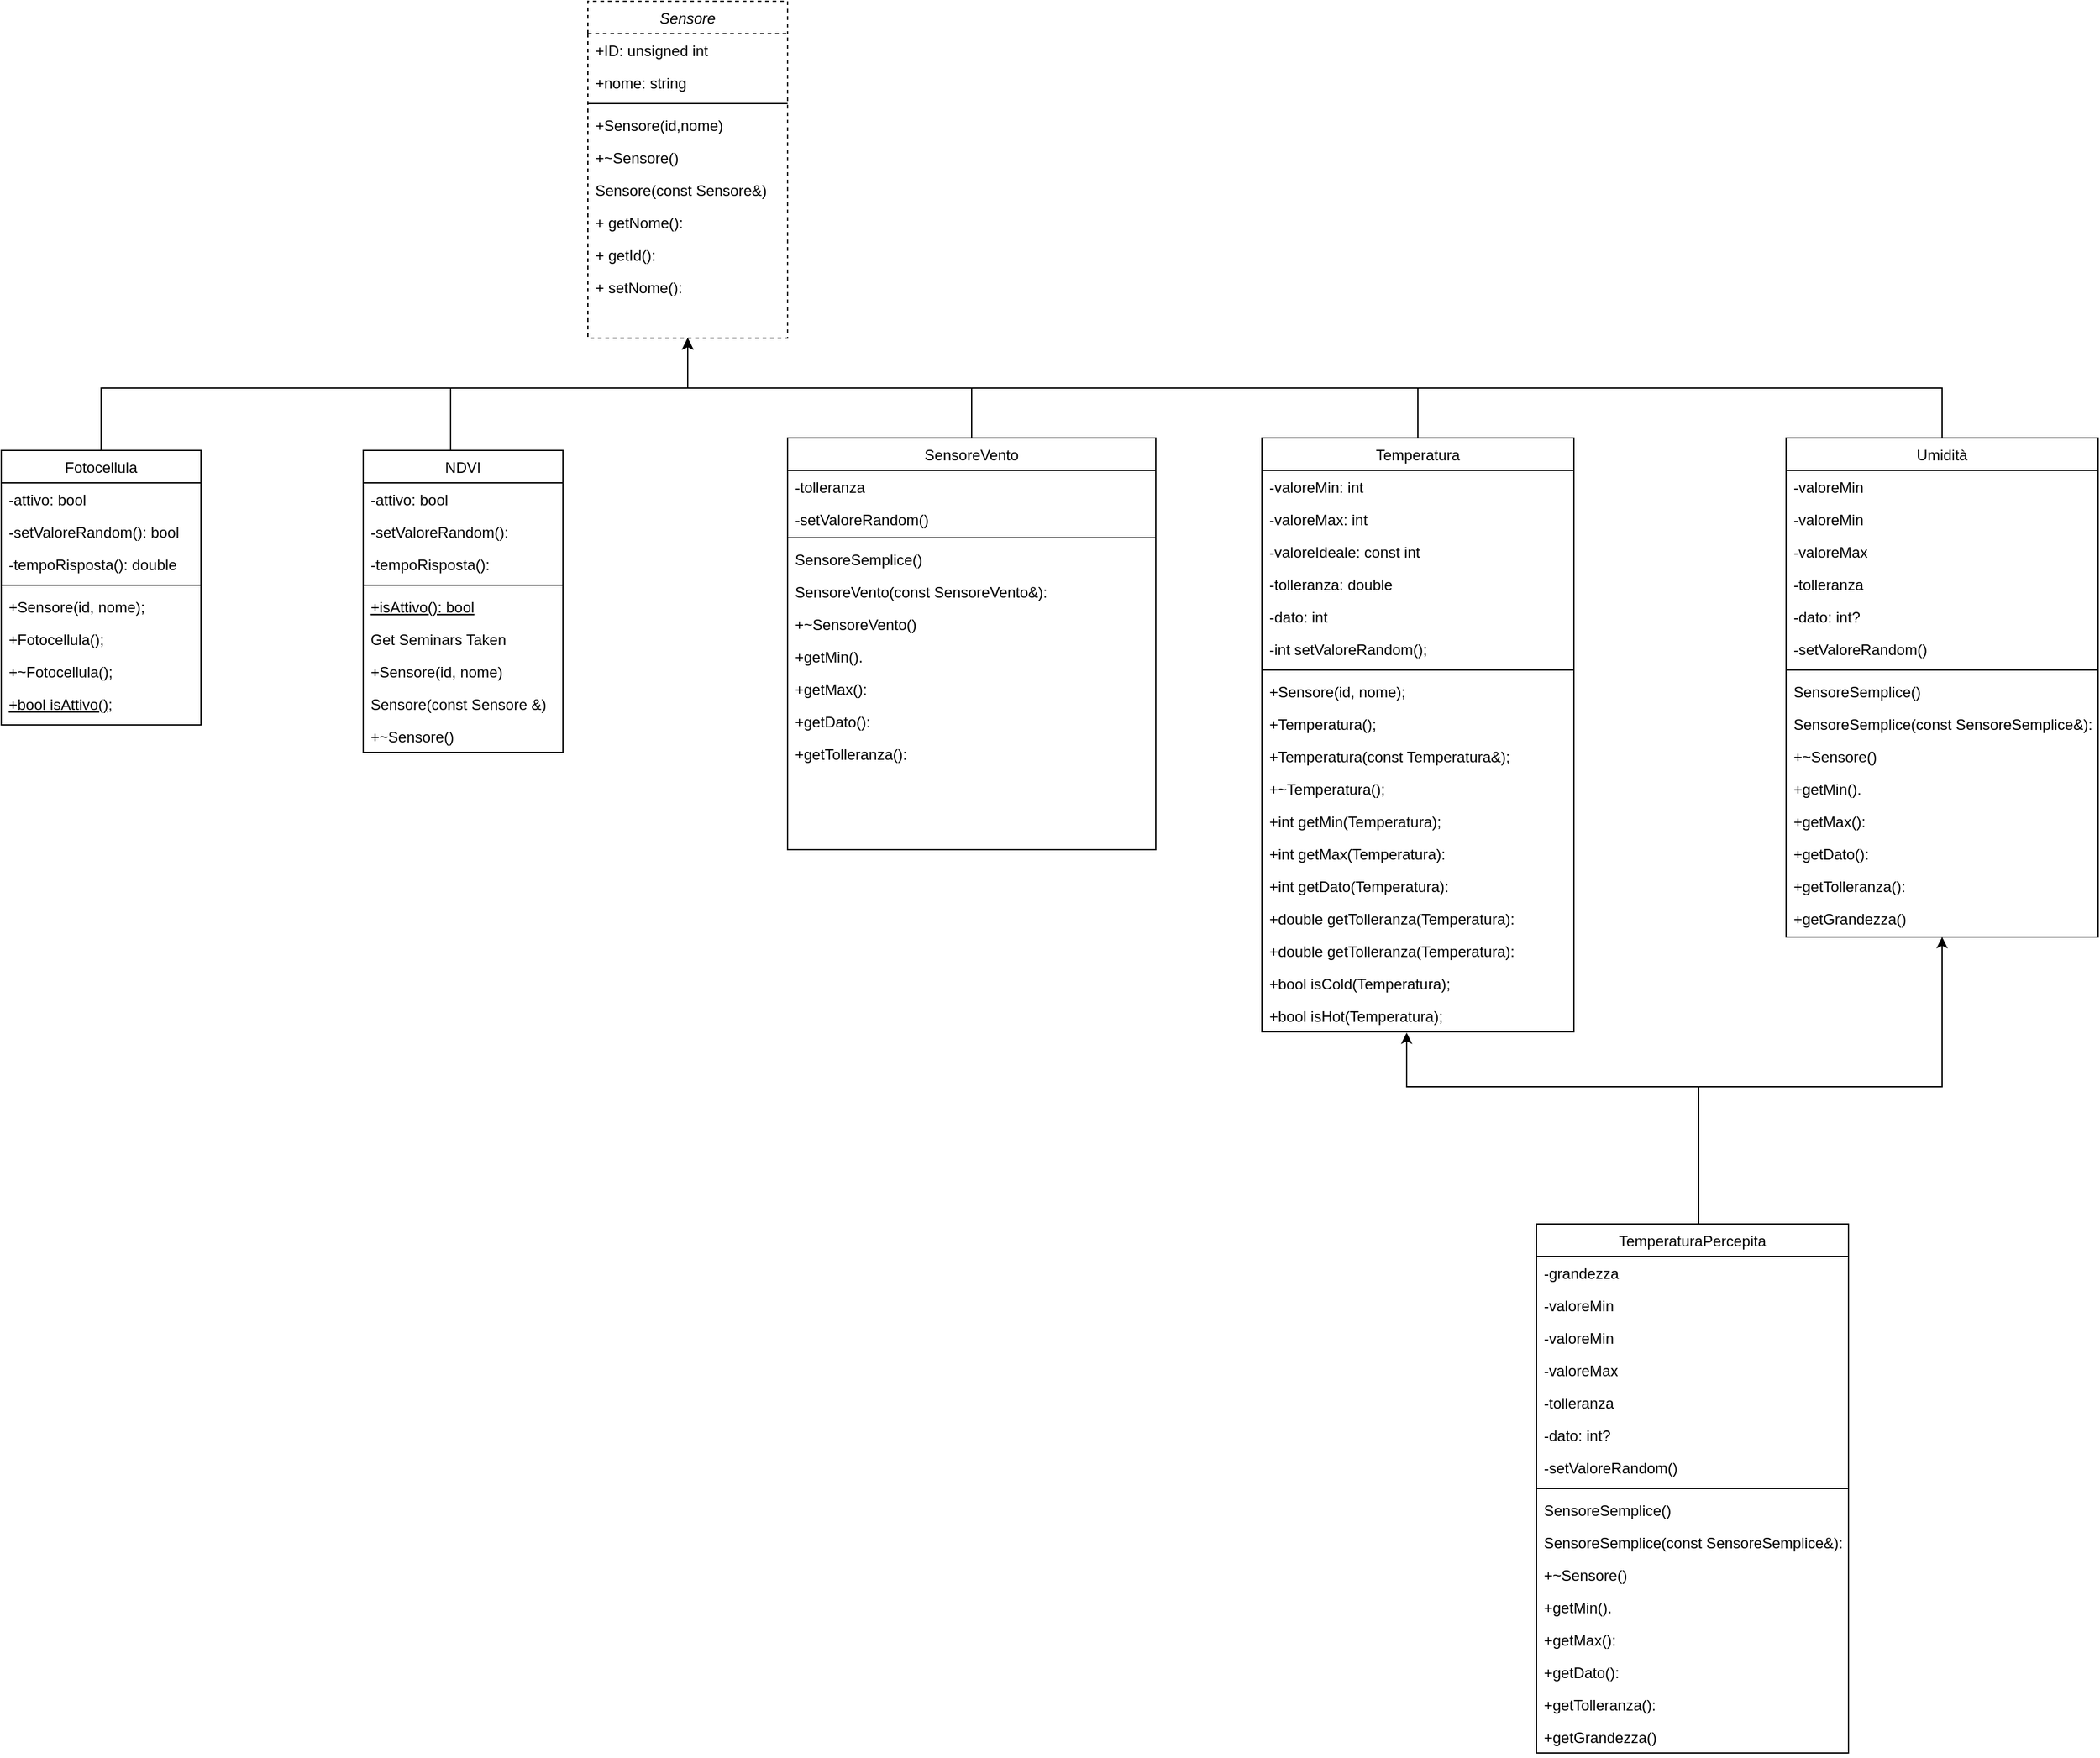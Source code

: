 <mxfile version="24.2.8" type="github">
  <diagram id="C5RBs43oDa-KdzZeNtuy" name="Page-1">
    <mxGraphModel dx="3474" dy="1287" grid="1" gridSize="10" guides="1" tooltips="1" connect="1" arrows="1" fold="1" page="1" pageScale="1" pageWidth="827" pageHeight="1169" math="0" shadow="0">
      <root>
        <mxCell id="WIyWlLk6GJQsqaUBKTNV-0" />
        <mxCell id="WIyWlLk6GJQsqaUBKTNV-1" parent="WIyWlLk6GJQsqaUBKTNV-0" />
        <mxCell id="zkfFHV4jXpPFQw0GAbJ--0" value="Sensore" style="swimlane;fontStyle=2;align=center;verticalAlign=top;childLayout=stackLayout;horizontal=1;startSize=26;horizontalStack=0;resizeParent=1;resizeLast=0;collapsible=1;marginBottom=0;rounded=0;shadow=0;strokeWidth=1;dashed=1;" parent="WIyWlLk6GJQsqaUBKTNV-1" vertex="1">
          <mxGeometry x="390" y="50" width="160" height="270" as="geometry">
            <mxRectangle x="230" y="140" width="160" height="26" as="alternateBounds" />
          </mxGeometry>
        </mxCell>
        <mxCell id="zkfFHV4jXpPFQw0GAbJ--1" value="+ID: unsigned int" style="text;align=left;verticalAlign=top;spacingLeft=4;spacingRight=4;overflow=hidden;rotatable=0;points=[[0,0.5],[1,0.5]];portConstraint=eastwest;" parent="zkfFHV4jXpPFQw0GAbJ--0" vertex="1">
          <mxGeometry y="26" width="160" height="26" as="geometry" />
        </mxCell>
        <mxCell id="zkfFHV4jXpPFQw0GAbJ--2" value="+nome: string" style="text;align=left;verticalAlign=top;spacingLeft=4;spacingRight=4;overflow=hidden;rotatable=0;points=[[0,0.5],[1,0.5]];portConstraint=eastwest;rounded=0;shadow=0;html=0;" parent="zkfFHV4jXpPFQw0GAbJ--0" vertex="1">
          <mxGeometry y="52" width="160" height="26" as="geometry" />
        </mxCell>
        <mxCell id="zkfFHV4jXpPFQw0GAbJ--4" value="" style="line;html=1;strokeWidth=1;align=left;verticalAlign=middle;spacingTop=-1;spacingLeft=3;spacingRight=3;rotatable=0;labelPosition=right;points=[];portConstraint=eastwest;" parent="zkfFHV4jXpPFQw0GAbJ--0" vertex="1">
          <mxGeometry y="78" width="160" height="8" as="geometry" />
        </mxCell>
        <mxCell id="zkfFHV4jXpPFQw0GAbJ--5" value="+Sensore(id,nome)" style="text;align=left;verticalAlign=top;spacingLeft=4;spacingRight=4;overflow=hidden;rotatable=0;points=[[0,0.5],[1,0.5]];portConstraint=eastwest;" parent="zkfFHV4jXpPFQw0GAbJ--0" vertex="1">
          <mxGeometry y="86" width="160" height="26" as="geometry" />
        </mxCell>
        <mxCell id="AxRM9cbiCT73EP6zyEeg-0" value="+~Sensore()" style="text;align=left;verticalAlign=top;spacingLeft=4;spacingRight=4;overflow=hidden;rotatable=0;points=[[0,0.5],[1,0.5]];portConstraint=eastwest;" parent="zkfFHV4jXpPFQw0GAbJ--0" vertex="1">
          <mxGeometry y="112" width="160" height="26" as="geometry" />
        </mxCell>
        <mxCell id="AxRM9cbiCT73EP6zyEeg-1" value="Sensore(const Sensore&amp;amp;)" style="text;strokeColor=none;fillColor=none;align=left;verticalAlign=top;spacingLeft=4;spacingRight=4;overflow=hidden;rotatable=0;points=[[0,0.5],[1,0.5]];portConstraint=eastwest;whiteSpace=wrap;html=1;" parent="zkfFHV4jXpPFQw0GAbJ--0" vertex="1">
          <mxGeometry y="138" width="160" height="26" as="geometry" />
        </mxCell>
        <mxCell id="AxRM9cbiCT73EP6zyEeg-2" value="+ getNome():&amp;nbsp;" style="text;strokeColor=none;fillColor=none;align=left;verticalAlign=top;spacingLeft=4;spacingRight=4;overflow=hidden;rotatable=0;points=[[0,0.5],[1,0.5]];portConstraint=eastwest;whiteSpace=wrap;html=1;" parent="zkfFHV4jXpPFQw0GAbJ--0" vertex="1">
          <mxGeometry y="164" width="160" height="26" as="geometry" />
        </mxCell>
        <mxCell id="AxRM9cbiCT73EP6zyEeg-3" value="+ getId():&amp;nbsp;" style="text;strokeColor=none;fillColor=none;align=left;verticalAlign=top;spacingLeft=4;spacingRight=4;overflow=hidden;rotatable=0;points=[[0,0.5],[1,0.5]];portConstraint=eastwest;whiteSpace=wrap;html=1;dashed=1;" parent="zkfFHV4jXpPFQw0GAbJ--0" vertex="1">
          <mxGeometry y="190" width="160" height="26" as="geometry" />
        </mxCell>
        <mxCell id="AxRM9cbiCT73EP6zyEeg-4" value="+ setNome():&amp;nbsp;" style="text;strokeColor=none;fillColor=none;align=left;verticalAlign=top;spacingLeft=4;spacingRight=4;overflow=hidden;rotatable=0;points=[[0,0.5],[1,0.5]];portConstraint=eastwest;whiteSpace=wrap;html=1;" parent="zkfFHV4jXpPFQw0GAbJ--0" vertex="1">
          <mxGeometry y="216" width="160" height="26" as="geometry" />
        </mxCell>
        <mxCell id="r5KGYuu5yckSPK76WvNz-46" style="edgeStyle=orthogonalEdgeStyle;rounded=0;orthogonalLoop=1;jettySize=auto;html=1;entryX=0.5;entryY=1;entryDx=0;entryDy=0;" parent="WIyWlLk6GJQsqaUBKTNV-1" source="zkfFHV4jXpPFQw0GAbJ--6" target="zkfFHV4jXpPFQw0GAbJ--0" edge="1">
          <mxGeometry relative="1" as="geometry">
            <Array as="points">
              <mxPoint y="360" />
              <mxPoint x="470" y="360" />
            </Array>
          </mxGeometry>
        </mxCell>
        <mxCell id="zkfFHV4jXpPFQw0GAbJ--6" value="Fotocellula" style="swimlane;fontStyle=0;align=center;verticalAlign=top;childLayout=stackLayout;horizontal=1;startSize=26;horizontalStack=0;resizeParent=1;resizeLast=0;collapsible=1;marginBottom=0;rounded=0;shadow=0;strokeWidth=1;" parent="WIyWlLk6GJQsqaUBKTNV-1" vertex="1">
          <mxGeometry x="-80" y="410" width="160" height="220" as="geometry">
            <mxRectangle x="130" y="380" width="160" height="26" as="alternateBounds" />
          </mxGeometry>
        </mxCell>
        <mxCell id="zkfFHV4jXpPFQw0GAbJ--7" value="-attivo: bool" style="text;align=left;verticalAlign=top;spacingLeft=4;spacingRight=4;overflow=hidden;rotatable=0;points=[[0,0.5],[1,0.5]];portConstraint=eastwest;" parent="zkfFHV4jXpPFQw0GAbJ--6" vertex="1">
          <mxGeometry y="26" width="160" height="26" as="geometry" />
        </mxCell>
        <mxCell id="zkfFHV4jXpPFQw0GAbJ--22" value="-setValoreRandom(): bool" style="text;align=left;verticalAlign=top;spacingLeft=4;spacingRight=4;overflow=hidden;rotatable=0;points=[[0,0.5],[1,0.5]];portConstraint=eastwest;rounded=0;shadow=0;html=0;" parent="zkfFHV4jXpPFQw0GAbJ--6" vertex="1">
          <mxGeometry y="52" width="160" height="26" as="geometry" />
        </mxCell>
        <mxCell id="zkfFHV4jXpPFQw0GAbJ--8" value="-tempoRisposta(): double" style="text;align=left;verticalAlign=top;spacingLeft=4;spacingRight=4;overflow=hidden;rotatable=0;points=[[0,0.5],[1,0.5]];portConstraint=eastwest;rounded=0;shadow=0;html=0;" parent="zkfFHV4jXpPFQw0GAbJ--6" vertex="1">
          <mxGeometry y="78" width="160" height="26" as="geometry" />
        </mxCell>
        <mxCell id="zkfFHV4jXpPFQw0GAbJ--9" value="" style="line;html=1;strokeWidth=1;align=left;verticalAlign=middle;spacingTop=-1;spacingLeft=3;spacingRight=3;rotatable=0;labelPosition=right;points=[];portConstraint=eastwest;" parent="zkfFHV4jXpPFQw0GAbJ--6" vertex="1">
          <mxGeometry y="104" width="160" height="8" as="geometry" />
        </mxCell>
        <mxCell id="AxRM9cbiCT73EP6zyEeg-51" value="+Sensore(id, nome);" style="text;align=left;verticalAlign=top;spacingLeft=4;spacingRight=4;overflow=hidden;rotatable=0;points=[[0,0.5],[1,0.5]];portConstraint=eastwest;" parent="zkfFHV4jXpPFQw0GAbJ--6" vertex="1">
          <mxGeometry y="112" width="160" height="26" as="geometry" />
        </mxCell>
        <mxCell id="2eXR21k5orfcxpdaNGpo-8" value="+Fotocellula();" style="text;align=left;verticalAlign=top;spacingLeft=4;spacingRight=4;overflow=hidden;rotatable=0;points=[[0,0.5],[1,0.5]];portConstraint=eastwest;" vertex="1" parent="zkfFHV4jXpPFQw0GAbJ--6">
          <mxGeometry y="138" width="160" height="26" as="geometry" />
        </mxCell>
        <mxCell id="2eXR21k5orfcxpdaNGpo-9" value="+~Fotocellula();" style="text;align=left;verticalAlign=top;spacingLeft=4;spacingRight=4;overflow=hidden;rotatable=0;points=[[0,0.5],[1,0.5]];portConstraint=eastwest;" vertex="1" parent="zkfFHV4jXpPFQw0GAbJ--6">
          <mxGeometry y="164" width="160" height="26" as="geometry" />
        </mxCell>
        <mxCell id="zkfFHV4jXpPFQw0GAbJ--10" value="+bool isAttivo();" style="text;align=left;verticalAlign=top;spacingLeft=4;spacingRight=4;overflow=hidden;rotatable=0;points=[[0,0.5],[1,0.5]];portConstraint=eastwest;fontStyle=4" parent="zkfFHV4jXpPFQw0GAbJ--6" vertex="1">
          <mxGeometry y="190" width="160" height="26" as="geometry" />
        </mxCell>
        <mxCell id="r5KGYuu5yckSPK76WvNz-45" style="edgeStyle=orthogonalEdgeStyle;rounded=0;orthogonalLoop=1;jettySize=auto;html=1;entryX=0.5;entryY=1;entryDx=0;entryDy=0;" parent="WIyWlLk6GJQsqaUBKTNV-1" target="zkfFHV4jXpPFQw0GAbJ--0" edge="1">
          <mxGeometry relative="1" as="geometry">
            <Array as="points">
              <mxPoint x="1055" y="360" />
              <mxPoint x="470" y="360" />
            </Array>
            <mxPoint x="1055" y="400" as="sourcePoint" />
          </mxGeometry>
        </mxCell>
        <mxCell id="r5KGYuu5yckSPK76WvNz-47" style="edgeStyle=orthogonalEdgeStyle;rounded=0;orthogonalLoop=1;jettySize=auto;html=1;entryX=0.5;entryY=1;entryDx=0;entryDy=0;" parent="WIyWlLk6GJQsqaUBKTNV-1" source="AxRM9cbiCT73EP6zyEeg-12" target="zkfFHV4jXpPFQw0GAbJ--0" edge="1">
          <mxGeometry relative="1" as="geometry" />
        </mxCell>
        <mxCell id="AxRM9cbiCT73EP6zyEeg-12" value="SensoreVento" style="swimlane;fontStyle=0;align=center;verticalAlign=top;childLayout=stackLayout;horizontal=1;startSize=26;horizontalStack=0;resizeParent=1;resizeLast=0;collapsible=1;marginBottom=0;rounded=0;shadow=0;strokeWidth=1;" parent="WIyWlLk6GJQsqaUBKTNV-1" vertex="1">
          <mxGeometry x="550" y="400" width="295" height="330" as="geometry">
            <mxRectangle x="550" y="140" width="160" height="26" as="alternateBounds" />
          </mxGeometry>
        </mxCell>
        <mxCell id="AxRM9cbiCT73EP6zyEeg-16" value="-tolleranza" style="text;align=left;verticalAlign=top;spacingLeft=4;spacingRight=4;overflow=hidden;rotatable=0;points=[[0,0.5],[1,0.5]];portConstraint=eastwest;rounded=0;shadow=0;html=0;" parent="AxRM9cbiCT73EP6zyEeg-12" vertex="1">
          <mxGeometry y="26" width="295" height="26" as="geometry" />
        </mxCell>
        <mxCell id="AxRM9cbiCT73EP6zyEeg-18" value="-setValoreRandom()" style="text;align=left;verticalAlign=top;spacingLeft=4;spacingRight=4;overflow=hidden;rotatable=0;points=[[0,0.5],[1,0.5]];portConstraint=eastwest;rounded=0;shadow=0;html=0;" parent="AxRM9cbiCT73EP6zyEeg-12" vertex="1">
          <mxGeometry y="52" width="295" height="24" as="geometry" />
        </mxCell>
        <mxCell id="AxRM9cbiCT73EP6zyEeg-19" value="" style="line;html=1;strokeWidth=1;align=left;verticalAlign=middle;spacingTop=-1;spacingLeft=3;spacingRight=3;rotatable=0;labelPosition=right;points=[];portConstraint=eastwest;" parent="AxRM9cbiCT73EP6zyEeg-12" vertex="1">
          <mxGeometry y="76" width="295" height="8" as="geometry" />
        </mxCell>
        <mxCell id="AxRM9cbiCT73EP6zyEeg-20" value="SensoreSemplice()" style="text;align=left;verticalAlign=top;spacingLeft=4;spacingRight=4;overflow=hidden;rotatable=0;points=[[0,0.5],[1,0.5]];portConstraint=eastwest;" parent="AxRM9cbiCT73EP6zyEeg-12" vertex="1">
          <mxGeometry y="84" width="295" height="26" as="geometry" />
        </mxCell>
        <mxCell id="AxRM9cbiCT73EP6zyEeg-21" value="SensoreVento(const SensoreVento&amp;):" style="text;align=left;verticalAlign=top;spacingLeft=4;spacingRight=4;overflow=hidden;rotatable=0;points=[[0,0.5],[1,0.5]];portConstraint=eastwest;" parent="AxRM9cbiCT73EP6zyEeg-12" vertex="1">
          <mxGeometry y="110" width="295" height="26" as="geometry" />
        </mxCell>
        <mxCell id="AxRM9cbiCT73EP6zyEeg-22" value="+~SensoreVento()" style="text;align=left;verticalAlign=top;spacingLeft=4;spacingRight=4;overflow=hidden;rotatable=0;points=[[0,0.5],[1,0.5]];portConstraint=eastwest;" parent="AxRM9cbiCT73EP6zyEeg-12" vertex="1">
          <mxGeometry y="136" width="295" height="26" as="geometry" />
        </mxCell>
        <mxCell id="AxRM9cbiCT73EP6zyEeg-23" value="+getMin()." style="text;strokeColor=none;fillColor=none;align=left;verticalAlign=top;spacingLeft=4;spacingRight=4;overflow=hidden;rotatable=0;points=[[0,0.5],[1,0.5]];portConstraint=eastwest;whiteSpace=wrap;html=1;" parent="AxRM9cbiCT73EP6zyEeg-12" vertex="1">
          <mxGeometry y="162" width="295" height="26" as="geometry" />
        </mxCell>
        <mxCell id="AxRM9cbiCT73EP6zyEeg-24" value="+getMax():" style="text;strokeColor=none;fillColor=none;align=left;verticalAlign=top;spacingLeft=4;spacingRight=4;overflow=hidden;rotatable=0;points=[[0,0.5],[1,0.5]];portConstraint=eastwest;whiteSpace=wrap;html=1;" parent="AxRM9cbiCT73EP6zyEeg-12" vertex="1">
          <mxGeometry y="188" width="295" height="26" as="geometry" />
        </mxCell>
        <mxCell id="AxRM9cbiCT73EP6zyEeg-25" value="+getDato():" style="text;strokeColor=none;fillColor=none;align=left;verticalAlign=top;spacingLeft=4;spacingRight=4;overflow=hidden;rotatable=0;points=[[0,0.5],[1,0.5]];portConstraint=eastwest;whiteSpace=wrap;html=1;" parent="AxRM9cbiCT73EP6zyEeg-12" vertex="1">
          <mxGeometry y="214" width="295" height="26" as="geometry" />
        </mxCell>
        <mxCell id="AxRM9cbiCT73EP6zyEeg-26" value="+getTolleranza():" style="text;strokeColor=none;fillColor=none;align=left;verticalAlign=top;spacingLeft=4;spacingRight=4;overflow=hidden;rotatable=0;points=[[0,0.5],[1,0.5]];portConstraint=eastwest;whiteSpace=wrap;html=1;" parent="AxRM9cbiCT73EP6zyEeg-12" vertex="1">
          <mxGeometry y="240" width="295" height="26" as="geometry" />
        </mxCell>
        <mxCell id="r5KGYuu5yckSPK76WvNz-1" value="Temperatura" style="swimlane;fontStyle=0;align=center;verticalAlign=top;childLayout=stackLayout;horizontal=1;startSize=26;horizontalStack=0;resizeParent=1;resizeLast=0;collapsible=1;marginBottom=0;rounded=0;shadow=0;strokeWidth=1;" parent="WIyWlLk6GJQsqaUBKTNV-1" vertex="1">
          <mxGeometry x="930" y="400" width="250" height="476" as="geometry">
            <mxRectangle x="550" y="140" width="160" height="26" as="alternateBounds" />
          </mxGeometry>
        </mxCell>
        <mxCell id="r5KGYuu5yckSPK76WvNz-3" value="-valoreMin: int" style="text;align=left;verticalAlign=top;spacingLeft=4;spacingRight=4;overflow=hidden;rotatable=0;points=[[0,0.5],[1,0.5]];portConstraint=eastwest;rounded=0;shadow=0;html=0;" parent="r5KGYuu5yckSPK76WvNz-1" vertex="1">
          <mxGeometry y="26" width="250" height="26" as="geometry" />
        </mxCell>
        <mxCell id="r5KGYuu5yckSPK76WvNz-5" value="-valoreMax: int" style="text;align=left;verticalAlign=top;spacingLeft=4;spacingRight=4;overflow=hidden;rotatable=0;points=[[0,0.5],[1,0.5]];portConstraint=eastwest;rounded=0;shadow=0;html=0;" parent="r5KGYuu5yckSPK76WvNz-1" vertex="1">
          <mxGeometry y="52" width="250" height="26" as="geometry" />
        </mxCell>
        <mxCell id="2eXR21k5orfcxpdaNGpo-2" value="-valoreIdeale: const int" style="text;align=left;verticalAlign=top;spacingLeft=4;spacingRight=4;overflow=hidden;rotatable=0;points=[[0,0.5],[1,0.5]];portConstraint=eastwest;rounded=0;shadow=0;html=0;" vertex="1" parent="r5KGYuu5yckSPK76WvNz-1">
          <mxGeometry y="78" width="250" height="26" as="geometry" />
        </mxCell>
        <mxCell id="r5KGYuu5yckSPK76WvNz-6" value="-tolleranza: double" style="text;align=left;verticalAlign=top;spacingLeft=4;spacingRight=4;overflow=hidden;rotatable=0;points=[[0,0.5],[1,0.5]];portConstraint=eastwest;rounded=0;shadow=0;html=0;" parent="r5KGYuu5yckSPK76WvNz-1" vertex="1">
          <mxGeometry y="104" width="250" height="26" as="geometry" />
        </mxCell>
        <mxCell id="r5KGYuu5yckSPK76WvNz-7" value="-dato: int" style="text;strokeColor=none;fillColor=none;align=left;verticalAlign=top;spacingLeft=4;spacingRight=4;overflow=hidden;rotatable=0;points=[[0,0.5],[1,0.5]];portConstraint=eastwest;whiteSpace=wrap;html=1;" parent="r5KGYuu5yckSPK76WvNz-1" vertex="1">
          <mxGeometry y="130" width="250" height="26" as="geometry" />
        </mxCell>
        <mxCell id="r5KGYuu5yckSPK76WvNz-8" value="-int setValoreRandom();" style="text;align=left;verticalAlign=top;spacingLeft=4;spacingRight=4;overflow=hidden;rotatable=0;points=[[0,0.5],[1,0.5]];portConstraint=eastwest;rounded=0;shadow=0;html=0;" parent="r5KGYuu5yckSPK76WvNz-1" vertex="1">
          <mxGeometry y="156" width="250" height="26" as="geometry" />
        </mxCell>
        <mxCell id="r5KGYuu5yckSPK76WvNz-9" value="" style="line;html=1;strokeWidth=1;align=left;verticalAlign=middle;spacingTop=-1;spacingLeft=3;spacingRight=3;rotatable=0;labelPosition=right;points=[];portConstraint=eastwest;" parent="r5KGYuu5yckSPK76WvNz-1" vertex="1">
          <mxGeometry y="182" width="250" height="8" as="geometry" />
        </mxCell>
        <mxCell id="2eXR21k5orfcxpdaNGpo-7" value="+Sensore(id, nome);" style="text;align=left;verticalAlign=top;spacingLeft=4;spacingRight=4;overflow=hidden;rotatable=0;points=[[0,0.5],[1,0.5]];portConstraint=eastwest;" vertex="1" parent="r5KGYuu5yckSPK76WvNz-1">
          <mxGeometry y="190" width="250" height="26" as="geometry" />
        </mxCell>
        <mxCell id="2eXR21k5orfcxpdaNGpo-5" value="+Temperatura();" style="text;align=left;verticalAlign=top;spacingLeft=4;spacingRight=4;overflow=hidden;rotatable=0;points=[[0,0.5],[1,0.5]];portConstraint=eastwest;" vertex="1" parent="r5KGYuu5yckSPK76WvNz-1">
          <mxGeometry y="216" width="250" height="26" as="geometry" />
        </mxCell>
        <mxCell id="r5KGYuu5yckSPK76WvNz-11" value="+Temperatura(const Temperatura&amp;);" style="text;align=left;verticalAlign=top;spacingLeft=4;spacingRight=4;overflow=hidden;rotatable=0;points=[[0,0.5],[1,0.5]];portConstraint=eastwest;" parent="r5KGYuu5yckSPK76WvNz-1" vertex="1">
          <mxGeometry y="242" width="250" height="26" as="geometry" />
        </mxCell>
        <mxCell id="r5KGYuu5yckSPK76WvNz-12" value="+~Temperatura();" style="text;align=left;verticalAlign=top;spacingLeft=4;spacingRight=4;overflow=hidden;rotatable=0;points=[[0,0.5],[1,0.5]];portConstraint=eastwest;" parent="r5KGYuu5yckSPK76WvNz-1" vertex="1">
          <mxGeometry y="268" width="250" height="26" as="geometry" />
        </mxCell>
        <mxCell id="r5KGYuu5yckSPK76WvNz-13" value="+int getMin(Temperatura);" style="text;strokeColor=none;fillColor=none;align=left;verticalAlign=top;spacingLeft=4;spacingRight=4;overflow=hidden;rotatable=0;points=[[0,0.5],[1,0.5]];portConstraint=eastwest;whiteSpace=wrap;html=1;" parent="r5KGYuu5yckSPK76WvNz-1" vertex="1">
          <mxGeometry y="294" width="250" height="26" as="geometry" />
        </mxCell>
        <mxCell id="r5KGYuu5yckSPK76WvNz-14" value="+int getMax(Temperatura):" style="text;strokeColor=none;fillColor=none;align=left;verticalAlign=top;spacingLeft=4;spacingRight=4;overflow=hidden;rotatable=0;points=[[0,0.5],[1,0.5]];portConstraint=eastwest;whiteSpace=wrap;html=1;" parent="r5KGYuu5yckSPK76WvNz-1" vertex="1">
          <mxGeometry y="320" width="250" height="26" as="geometry" />
        </mxCell>
        <mxCell id="r5KGYuu5yckSPK76WvNz-15" value="+int getDato(Temperatura):" style="text;strokeColor=none;fillColor=none;align=left;verticalAlign=top;spacingLeft=4;spacingRight=4;overflow=hidden;rotatable=0;points=[[0,0.5],[1,0.5]];portConstraint=eastwest;whiteSpace=wrap;html=1;" parent="r5KGYuu5yckSPK76WvNz-1" vertex="1">
          <mxGeometry y="346" width="250" height="26" as="geometry" />
        </mxCell>
        <mxCell id="r5KGYuu5yckSPK76WvNz-16" value="+double getTolleranza(Temperatura):" style="text;strokeColor=none;fillColor=none;align=left;verticalAlign=top;spacingLeft=4;spacingRight=4;overflow=hidden;rotatable=0;points=[[0,0.5],[1,0.5]];portConstraint=eastwest;whiteSpace=wrap;html=1;" parent="r5KGYuu5yckSPK76WvNz-1" vertex="1">
          <mxGeometry y="372" width="250" height="26" as="geometry" />
        </mxCell>
        <mxCell id="2eXR21k5orfcxpdaNGpo-1" value="+double getTolleranza(Temperatura):" style="text;strokeColor=none;fillColor=none;align=left;verticalAlign=top;spacingLeft=4;spacingRight=4;overflow=hidden;rotatable=0;points=[[0,0.5],[1,0.5]];portConstraint=eastwest;whiteSpace=wrap;html=1;" vertex="1" parent="r5KGYuu5yckSPK76WvNz-1">
          <mxGeometry y="398" width="250" height="26" as="geometry" />
        </mxCell>
        <mxCell id="2eXR21k5orfcxpdaNGpo-4" value="&lt;div&gt;+bool isCold(Temperatura);&lt;/div&gt;" style="text;strokeColor=none;fillColor=none;align=left;verticalAlign=top;spacingLeft=4;spacingRight=4;overflow=hidden;rotatable=0;points=[[0,0.5],[1,0.5]];portConstraint=eastwest;whiteSpace=wrap;html=1;" vertex="1" parent="r5KGYuu5yckSPK76WvNz-1">
          <mxGeometry y="424" width="250" height="26" as="geometry" />
        </mxCell>
        <mxCell id="2eXR21k5orfcxpdaNGpo-3" value="&lt;div&gt;+bool isHot(Temperatura);&lt;/div&gt;" style="text;strokeColor=none;fillColor=none;align=left;verticalAlign=top;spacingLeft=4;spacingRight=4;overflow=hidden;rotatable=0;points=[[0,0.5],[1,0.5]];portConstraint=eastwest;whiteSpace=wrap;html=1;" vertex="1" parent="r5KGYuu5yckSPK76WvNz-1">
          <mxGeometry y="450" width="250" height="26" as="geometry" />
        </mxCell>
        <mxCell id="2eXR21k5orfcxpdaNGpo-14" style="edgeStyle=orthogonalEdgeStyle;rounded=0;orthogonalLoop=1;jettySize=auto;html=1;entryX=0.5;entryY=1;entryDx=0;entryDy=0;" edge="1" parent="WIyWlLk6GJQsqaUBKTNV-1" source="r5KGYuu5yckSPK76WvNz-18" target="zkfFHV4jXpPFQw0GAbJ--0">
          <mxGeometry relative="1" as="geometry">
            <Array as="points">
              <mxPoint x="1475" y="360" />
              <mxPoint x="470" y="360" />
            </Array>
          </mxGeometry>
        </mxCell>
        <mxCell id="r5KGYuu5yckSPK76WvNz-18" value="Umidità" style="swimlane;fontStyle=0;align=center;verticalAlign=top;childLayout=stackLayout;horizontal=1;startSize=26;horizontalStack=0;resizeParent=1;resizeLast=0;collapsible=1;marginBottom=0;rounded=0;shadow=0;strokeWidth=1;" parent="WIyWlLk6GJQsqaUBKTNV-1" vertex="1">
          <mxGeometry x="1350" y="400" width="250" height="400" as="geometry">
            <mxRectangle x="550" y="140" width="160" height="26" as="alternateBounds" />
          </mxGeometry>
        </mxCell>
        <mxCell id="r5KGYuu5yckSPK76WvNz-20" value="-valoreMin" style="text;align=left;verticalAlign=top;spacingLeft=4;spacingRight=4;overflow=hidden;rotatable=0;points=[[0,0.5],[1,0.5]];portConstraint=eastwest;rounded=0;shadow=0;html=0;" parent="r5KGYuu5yckSPK76WvNz-18" vertex="1">
          <mxGeometry y="26" width="250" height="26" as="geometry" />
        </mxCell>
        <mxCell id="r5KGYuu5yckSPK76WvNz-21" value="-valoreMin" style="text;align=left;verticalAlign=top;spacingLeft=4;spacingRight=4;overflow=hidden;rotatable=0;points=[[0,0.5],[1,0.5]];portConstraint=eastwest;rounded=0;shadow=0;html=0;" parent="r5KGYuu5yckSPK76WvNz-18" vertex="1">
          <mxGeometry y="52" width="250" height="26" as="geometry" />
        </mxCell>
        <mxCell id="r5KGYuu5yckSPK76WvNz-22" value="-valoreMax" style="text;align=left;verticalAlign=top;spacingLeft=4;spacingRight=4;overflow=hidden;rotatable=0;points=[[0,0.5],[1,0.5]];portConstraint=eastwest;rounded=0;shadow=0;html=0;" parent="r5KGYuu5yckSPK76WvNz-18" vertex="1">
          <mxGeometry y="78" width="250" height="26" as="geometry" />
        </mxCell>
        <mxCell id="r5KGYuu5yckSPK76WvNz-23" value="-tolleranza" style="text;align=left;verticalAlign=top;spacingLeft=4;spacingRight=4;overflow=hidden;rotatable=0;points=[[0,0.5],[1,0.5]];portConstraint=eastwest;rounded=0;shadow=0;html=0;" parent="r5KGYuu5yckSPK76WvNz-18" vertex="1">
          <mxGeometry y="104" width="250" height="26" as="geometry" />
        </mxCell>
        <mxCell id="r5KGYuu5yckSPK76WvNz-24" value="-dato: int?" style="text;strokeColor=none;fillColor=none;align=left;verticalAlign=top;spacingLeft=4;spacingRight=4;overflow=hidden;rotatable=0;points=[[0,0.5],[1,0.5]];portConstraint=eastwest;whiteSpace=wrap;html=1;" parent="r5KGYuu5yckSPK76WvNz-18" vertex="1">
          <mxGeometry y="130" width="250" height="26" as="geometry" />
        </mxCell>
        <mxCell id="r5KGYuu5yckSPK76WvNz-25" value="-setValoreRandom()" style="text;align=left;verticalAlign=top;spacingLeft=4;spacingRight=4;overflow=hidden;rotatable=0;points=[[0,0.5],[1,0.5]];portConstraint=eastwest;rounded=0;shadow=0;html=0;" parent="r5KGYuu5yckSPK76WvNz-18" vertex="1">
          <mxGeometry y="156" width="250" height="26" as="geometry" />
        </mxCell>
        <mxCell id="r5KGYuu5yckSPK76WvNz-26" value="" style="line;html=1;strokeWidth=1;align=left;verticalAlign=middle;spacingTop=-1;spacingLeft=3;spacingRight=3;rotatable=0;labelPosition=right;points=[];portConstraint=eastwest;" parent="r5KGYuu5yckSPK76WvNz-18" vertex="1">
          <mxGeometry y="182" width="250" height="8" as="geometry" />
        </mxCell>
        <mxCell id="r5KGYuu5yckSPK76WvNz-27" value="SensoreSemplice()" style="text;align=left;verticalAlign=top;spacingLeft=4;spacingRight=4;overflow=hidden;rotatable=0;points=[[0,0.5],[1,0.5]];portConstraint=eastwest;" parent="r5KGYuu5yckSPK76WvNz-18" vertex="1">
          <mxGeometry y="190" width="250" height="26" as="geometry" />
        </mxCell>
        <mxCell id="r5KGYuu5yckSPK76WvNz-28" value="SensoreSemplice(const SensoreSemplice&amp;):" style="text;align=left;verticalAlign=top;spacingLeft=4;spacingRight=4;overflow=hidden;rotatable=0;points=[[0,0.5],[1,0.5]];portConstraint=eastwest;" parent="r5KGYuu5yckSPK76WvNz-18" vertex="1">
          <mxGeometry y="216" width="250" height="26" as="geometry" />
        </mxCell>
        <mxCell id="r5KGYuu5yckSPK76WvNz-29" value="+~Sensore()" style="text;align=left;verticalAlign=top;spacingLeft=4;spacingRight=4;overflow=hidden;rotatable=0;points=[[0,0.5],[1,0.5]];portConstraint=eastwest;" parent="r5KGYuu5yckSPK76WvNz-18" vertex="1">
          <mxGeometry y="242" width="250" height="26" as="geometry" />
        </mxCell>
        <mxCell id="r5KGYuu5yckSPK76WvNz-30" value="+getMin()." style="text;strokeColor=none;fillColor=none;align=left;verticalAlign=top;spacingLeft=4;spacingRight=4;overflow=hidden;rotatable=0;points=[[0,0.5],[1,0.5]];portConstraint=eastwest;whiteSpace=wrap;html=1;" parent="r5KGYuu5yckSPK76WvNz-18" vertex="1">
          <mxGeometry y="268" width="250" height="26" as="geometry" />
        </mxCell>
        <mxCell id="r5KGYuu5yckSPK76WvNz-31" value="+getMax():" style="text;strokeColor=none;fillColor=none;align=left;verticalAlign=top;spacingLeft=4;spacingRight=4;overflow=hidden;rotatable=0;points=[[0,0.5],[1,0.5]];portConstraint=eastwest;whiteSpace=wrap;html=1;" parent="r5KGYuu5yckSPK76WvNz-18" vertex="1">
          <mxGeometry y="294" width="250" height="26" as="geometry" />
        </mxCell>
        <mxCell id="r5KGYuu5yckSPK76WvNz-32" value="+getDato():" style="text;strokeColor=none;fillColor=none;align=left;verticalAlign=top;spacingLeft=4;spacingRight=4;overflow=hidden;rotatable=0;points=[[0,0.5],[1,0.5]];portConstraint=eastwest;whiteSpace=wrap;html=1;" parent="r5KGYuu5yckSPK76WvNz-18" vertex="1">
          <mxGeometry y="320" width="250" height="26" as="geometry" />
        </mxCell>
        <mxCell id="r5KGYuu5yckSPK76WvNz-33" value="+getTolleranza():" style="text;strokeColor=none;fillColor=none;align=left;verticalAlign=top;spacingLeft=4;spacingRight=4;overflow=hidden;rotatable=0;points=[[0,0.5],[1,0.5]];portConstraint=eastwest;whiteSpace=wrap;html=1;" parent="r5KGYuu5yckSPK76WvNz-18" vertex="1">
          <mxGeometry y="346" width="250" height="26" as="geometry" />
        </mxCell>
        <mxCell id="r5KGYuu5yckSPK76WvNz-34" value="+getGrandezza()" style="text;strokeColor=none;fillColor=none;align=left;verticalAlign=top;spacingLeft=4;spacingRight=4;overflow=hidden;rotatable=0;points=[[0,0.5],[1,0.5]];portConstraint=eastwest;whiteSpace=wrap;html=1;" parent="r5KGYuu5yckSPK76WvNz-18" vertex="1">
          <mxGeometry y="372" width="250" height="26" as="geometry" />
        </mxCell>
        <mxCell id="2eXR21k5orfcxpdaNGpo-15" style="edgeStyle=orthogonalEdgeStyle;rounded=0;orthogonalLoop=1;jettySize=auto;html=1;entryX=0.5;entryY=1;entryDx=0;entryDy=0;" edge="1" parent="WIyWlLk6GJQsqaUBKTNV-1" source="r5KGYuu5yckSPK76WvNz-48" target="r5KGYuu5yckSPK76WvNz-18">
          <mxGeometry relative="1" as="geometry">
            <Array as="points">
              <mxPoint x="1280" y="920" />
              <mxPoint x="1475" y="920" />
            </Array>
          </mxGeometry>
        </mxCell>
        <mxCell id="r5KGYuu5yckSPK76WvNz-48" value="TemperaturaPercepita" style="swimlane;fontStyle=0;align=center;verticalAlign=top;childLayout=stackLayout;horizontal=1;startSize=26;horizontalStack=0;resizeParent=1;resizeLast=0;collapsible=1;marginBottom=0;rounded=0;shadow=0;strokeWidth=1;" parent="WIyWlLk6GJQsqaUBKTNV-1" vertex="1">
          <mxGeometry x="1150" y="1030" width="250" height="424" as="geometry">
            <mxRectangle x="550" y="140" width="160" height="26" as="alternateBounds" />
          </mxGeometry>
        </mxCell>
        <mxCell id="r5KGYuu5yckSPK76WvNz-49" value="-grandezza" style="text;align=left;verticalAlign=top;spacingLeft=4;spacingRight=4;overflow=hidden;rotatable=0;points=[[0,0.5],[1,0.5]];portConstraint=eastwest;" parent="r5KGYuu5yckSPK76WvNz-48" vertex="1">
          <mxGeometry y="26" width="250" height="26" as="geometry" />
        </mxCell>
        <mxCell id="r5KGYuu5yckSPK76WvNz-50" value="-valoreMin" style="text;align=left;verticalAlign=top;spacingLeft=4;spacingRight=4;overflow=hidden;rotatable=0;points=[[0,0.5],[1,0.5]];portConstraint=eastwest;rounded=0;shadow=0;html=0;" parent="r5KGYuu5yckSPK76WvNz-48" vertex="1">
          <mxGeometry y="52" width="250" height="26" as="geometry" />
        </mxCell>
        <mxCell id="r5KGYuu5yckSPK76WvNz-51" value="-valoreMin" style="text;align=left;verticalAlign=top;spacingLeft=4;spacingRight=4;overflow=hidden;rotatable=0;points=[[0,0.5],[1,0.5]];portConstraint=eastwest;rounded=0;shadow=0;html=0;" parent="r5KGYuu5yckSPK76WvNz-48" vertex="1">
          <mxGeometry y="78" width="250" height="26" as="geometry" />
        </mxCell>
        <mxCell id="r5KGYuu5yckSPK76WvNz-52" value="-valoreMax" style="text;align=left;verticalAlign=top;spacingLeft=4;spacingRight=4;overflow=hidden;rotatable=0;points=[[0,0.5],[1,0.5]];portConstraint=eastwest;rounded=0;shadow=0;html=0;" parent="r5KGYuu5yckSPK76WvNz-48" vertex="1">
          <mxGeometry y="104" width="250" height="26" as="geometry" />
        </mxCell>
        <mxCell id="r5KGYuu5yckSPK76WvNz-53" value="-tolleranza" style="text;align=left;verticalAlign=top;spacingLeft=4;spacingRight=4;overflow=hidden;rotatable=0;points=[[0,0.5],[1,0.5]];portConstraint=eastwest;rounded=0;shadow=0;html=0;" parent="r5KGYuu5yckSPK76WvNz-48" vertex="1">
          <mxGeometry y="130" width="250" height="26" as="geometry" />
        </mxCell>
        <mxCell id="r5KGYuu5yckSPK76WvNz-54" value="-dato: int?" style="text;strokeColor=none;fillColor=none;align=left;verticalAlign=top;spacingLeft=4;spacingRight=4;overflow=hidden;rotatable=0;points=[[0,0.5],[1,0.5]];portConstraint=eastwest;whiteSpace=wrap;html=1;" parent="r5KGYuu5yckSPK76WvNz-48" vertex="1">
          <mxGeometry y="156" width="250" height="26" as="geometry" />
        </mxCell>
        <mxCell id="r5KGYuu5yckSPK76WvNz-55" value="-setValoreRandom()" style="text;align=left;verticalAlign=top;spacingLeft=4;spacingRight=4;overflow=hidden;rotatable=0;points=[[0,0.5],[1,0.5]];portConstraint=eastwest;rounded=0;shadow=0;html=0;" parent="r5KGYuu5yckSPK76WvNz-48" vertex="1">
          <mxGeometry y="182" width="250" height="26" as="geometry" />
        </mxCell>
        <mxCell id="r5KGYuu5yckSPK76WvNz-56" value="" style="line;html=1;strokeWidth=1;align=left;verticalAlign=middle;spacingTop=-1;spacingLeft=3;spacingRight=3;rotatable=0;labelPosition=right;points=[];portConstraint=eastwest;" parent="r5KGYuu5yckSPK76WvNz-48" vertex="1">
          <mxGeometry y="208" width="250" height="8" as="geometry" />
        </mxCell>
        <mxCell id="r5KGYuu5yckSPK76WvNz-57" value="SensoreSemplice()" style="text;align=left;verticalAlign=top;spacingLeft=4;spacingRight=4;overflow=hidden;rotatable=0;points=[[0,0.5],[1,0.5]];portConstraint=eastwest;" parent="r5KGYuu5yckSPK76WvNz-48" vertex="1">
          <mxGeometry y="216" width="250" height="26" as="geometry" />
        </mxCell>
        <mxCell id="r5KGYuu5yckSPK76WvNz-58" value="SensoreSemplice(const SensoreSemplice&amp;):" style="text;align=left;verticalAlign=top;spacingLeft=4;spacingRight=4;overflow=hidden;rotatable=0;points=[[0,0.5],[1,0.5]];portConstraint=eastwest;" parent="r5KGYuu5yckSPK76WvNz-48" vertex="1">
          <mxGeometry y="242" width="250" height="26" as="geometry" />
        </mxCell>
        <mxCell id="r5KGYuu5yckSPK76WvNz-59" value="+~Sensore()" style="text;align=left;verticalAlign=top;spacingLeft=4;spacingRight=4;overflow=hidden;rotatable=0;points=[[0,0.5],[1,0.5]];portConstraint=eastwest;" parent="r5KGYuu5yckSPK76WvNz-48" vertex="1">
          <mxGeometry y="268" width="250" height="26" as="geometry" />
        </mxCell>
        <mxCell id="r5KGYuu5yckSPK76WvNz-60" value="+getMin()." style="text;strokeColor=none;fillColor=none;align=left;verticalAlign=top;spacingLeft=4;spacingRight=4;overflow=hidden;rotatable=0;points=[[0,0.5],[1,0.5]];portConstraint=eastwest;whiteSpace=wrap;html=1;" parent="r5KGYuu5yckSPK76WvNz-48" vertex="1">
          <mxGeometry y="294" width="250" height="26" as="geometry" />
        </mxCell>
        <mxCell id="r5KGYuu5yckSPK76WvNz-61" value="+getMax():" style="text;strokeColor=none;fillColor=none;align=left;verticalAlign=top;spacingLeft=4;spacingRight=4;overflow=hidden;rotatable=0;points=[[0,0.5],[1,0.5]];portConstraint=eastwest;whiteSpace=wrap;html=1;" parent="r5KGYuu5yckSPK76WvNz-48" vertex="1">
          <mxGeometry y="320" width="250" height="26" as="geometry" />
        </mxCell>
        <mxCell id="r5KGYuu5yckSPK76WvNz-62" value="+getDato():" style="text;strokeColor=none;fillColor=none;align=left;verticalAlign=top;spacingLeft=4;spacingRight=4;overflow=hidden;rotatable=0;points=[[0,0.5],[1,0.5]];portConstraint=eastwest;whiteSpace=wrap;html=1;" parent="r5KGYuu5yckSPK76WvNz-48" vertex="1">
          <mxGeometry y="346" width="250" height="26" as="geometry" />
        </mxCell>
        <mxCell id="r5KGYuu5yckSPK76WvNz-63" value="+getTolleranza():" style="text;strokeColor=none;fillColor=none;align=left;verticalAlign=top;spacingLeft=4;spacingRight=4;overflow=hidden;rotatable=0;points=[[0,0.5],[1,0.5]];portConstraint=eastwest;whiteSpace=wrap;html=1;" parent="r5KGYuu5yckSPK76WvNz-48" vertex="1">
          <mxGeometry y="372" width="250" height="26" as="geometry" />
        </mxCell>
        <mxCell id="r5KGYuu5yckSPK76WvNz-64" value="+getGrandezza()" style="text;strokeColor=none;fillColor=none;align=left;verticalAlign=top;spacingLeft=4;spacingRight=4;overflow=hidden;rotatable=0;points=[[0,0.5],[1,0.5]];portConstraint=eastwest;whiteSpace=wrap;html=1;" parent="r5KGYuu5yckSPK76WvNz-48" vertex="1">
          <mxGeometry y="398" width="250" height="26" as="geometry" />
        </mxCell>
        <mxCell id="2eXR21k5orfcxpdaNGpo-10" style="edgeStyle=orthogonalEdgeStyle;rounded=0;orthogonalLoop=1;jettySize=auto;html=1;entryX=0.5;entryY=1;entryDx=0;entryDy=0;" edge="1" parent="WIyWlLk6GJQsqaUBKTNV-1" source="r5KGYuu5yckSPK76WvNz-69" target="zkfFHV4jXpPFQw0GAbJ--0">
          <mxGeometry relative="1" as="geometry">
            <Array as="points">
              <mxPoint x="280" y="360" />
              <mxPoint x="470" y="360" />
            </Array>
          </mxGeometry>
        </mxCell>
        <mxCell id="r5KGYuu5yckSPK76WvNz-69" value="NDVI" style="swimlane;fontStyle=0;align=center;verticalAlign=top;childLayout=stackLayout;horizontal=1;startSize=26;horizontalStack=0;resizeParent=1;resizeLast=0;collapsible=1;marginBottom=0;rounded=0;shadow=0;strokeWidth=1;" parent="WIyWlLk6GJQsqaUBKTNV-1" vertex="1">
          <mxGeometry x="210" y="410" width="160" height="242" as="geometry">
            <mxRectangle x="130" y="380" width="160" height="26" as="alternateBounds" />
          </mxGeometry>
        </mxCell>
        <mxCell id="r5KGYuu5yckSPK76WvNz-70" value="-attivo: bool" style="text;align=left;verticalAlign=top;spacingLeft=4;spacingRight=4;overflow=hidden;rotatable=0;points=[[0,0.5],[1,0.5]];portConstraint=eastwest;" parent="r5KGYuu5yckSPK76WvNz-69" vertex="1">
          <mxGeometry y="26" width="160" height="26" as="geometry" />
        </mxCell>
        <mxCell id="r5KGYuu5yckSPK76WvNz-71" value="-setValoreRandom():" style="text;align=left;verticalAlign=top;spacingLeft=4;spacingRight=4;overflow=hidden;rotatable=0;points=[[0,0.5],[1,0.5]];portConstraint=eastwest;rounded=0;shadow=0;html=0;" parent="r5KGYuu5yckSPK76WvNz-69" vertex="1">
          <mxGeometry y="52" width="160" height="26" as="geometry" />
        </mxCell>
        <mxCell id="r5KGYuu5yckSPK76WvNz-72" value="-tempoRisposta():" style="text;align=left;verticalAlign=top;spacingLeft=4;spacingRight=4;overflow=hidden;rotatable=0;points=[[0,0.5],[1,0.5]];portConstraint=eastwest;rounded=0;shadow=0;html=0;" parent="r5KGYuu5yckSPK76WvNz-69" vertex="1">
          <mxGeometry y="78" width="160" height="26" as="geometry" />
        </mxCell>
        <mxCell id="r5KGYuu5yckSPK76WvNz-73" value="" style="line;html=1;strokeWidth=1;align=left;verticalAlign=middle;spacingTop=-1;spacingLeft=3;spacingRight=3;rotatable=0;labelPosition=right;points=[];portConstraint=eastwest;" parent="r5KGYuu5yckSPK76WvNz-69" vertex="1">
          <mxGeometry y="104" width="160" height="8" as="geometry" />
        </mxCell>
        <mxCell id="r5KGYuu5yckSPK76WvNz-74" value="+isAttivo(): bool" style="text;align=left;verticalAlign=top;spacingLeft=4;spacingRight=4;overflow=hidden;rotatable=0;points=[[0,0.5],[1,0.5]];portConstraint=eastwest;fontStyle=4" parent="r5KGYuu5yckSPK76WvNz-69" vertex="1">
          <mxGeometry y="112" width="160" height="26" as="geometry" />
        </mxCell>
        <mxCell id="r5KGYuu5yckSPK76WvNz-75" value="Get Seminars Taken" style="text;align=left;verticalAlign=top;spacingLeft=4;spacingRight=4;overflow=hidden;rotatable=0;points=[[0,0.5],[1,0.5]];portConstraint=eastwest;" parent="r5KGYuu5yckSPK76WvNz-69" vertex="1">
          <mxGeometry y="138" width="160" height="26" as="geometry" />
        </mxCell>
        <mxCell id="r5KGYuu5yckSPK76WvNz-76" value="+Sensore(id, nome)" style="text;align=left;verticalAlign=top;spacingLeft=4;spacingRight=4;overflow=hidden;rotatable=0;points=[[0,0.5],[1,0.5]];portConstraint=eastwest;" parent="r5KGYuu5yckSPK76WvNz-69" vertex="1">
          <mxGeometry y="164" width="160" height="26" as="geometry" />
        </mxCell>
        <mxCell id="r5KGYuu5yckSPK76WvNz-77" value="Sensore(const Sensore &amp;amp;)" style="text;strokeColor=none;fillColor=none;align=left;verticalAlign=top;spacingLeft=4;spacingRight=4;overflow=hidden;rotatable=0;points=[[0,0.5],[1,0.5]];portConstraint=eastwest;whiteSpace=wrap;html=1;" parent="r5KGYuu5yckSPK76WvNz-69" vertex="1">
          <mxGeometry y="190" width="160" height="26" as="geometry" />
        </mxCell>
        <mxCell id="r5KGYuu5yckSPK76WvNz-78" value="+~Sensore()" style="text;align=left;verticalAlign=top;spacingLeft=4;spacingRight=4;overflow=hidden;rotatable=0;points=[[0,0.5],[1,0.5]];portConstraint=eastwest;" parent="r5KGYuu5yckSPK76WvNz-69" vertex="1">
          <mxGeometry y="216" width="160" height="26" as="geometry" />
        </mxCell>
        <mxCell id="2eXR21k5orfcxpdaNGpo-11" style="edgeStyle=orthogonalEdgeStyle;rounded=0;orthogonalLoop=1;jettySize=auto;html=1;entryX=0.464;entryY=1.023;entryDx=0;entryDy=0;entryPerimeter=0;" edge="1" parent="WIyWlLk6GJQsqaUBKTNV-1" source="r5KGYuu5yckSPK76WvNz-48" target="2eXR21k5orfcxpdaNGpo-3">
          <mxGeometry relative="1" as="geometry">
            <Array as="points">
              <mxPoint x="1280" y="920" />
              <mxPoint x="1046" y="920" />
            </Array>
          </mxGeometry>
        </mxCell>
      </root>
    </mxGraphModel>
  </diagram>
</mxfile>
